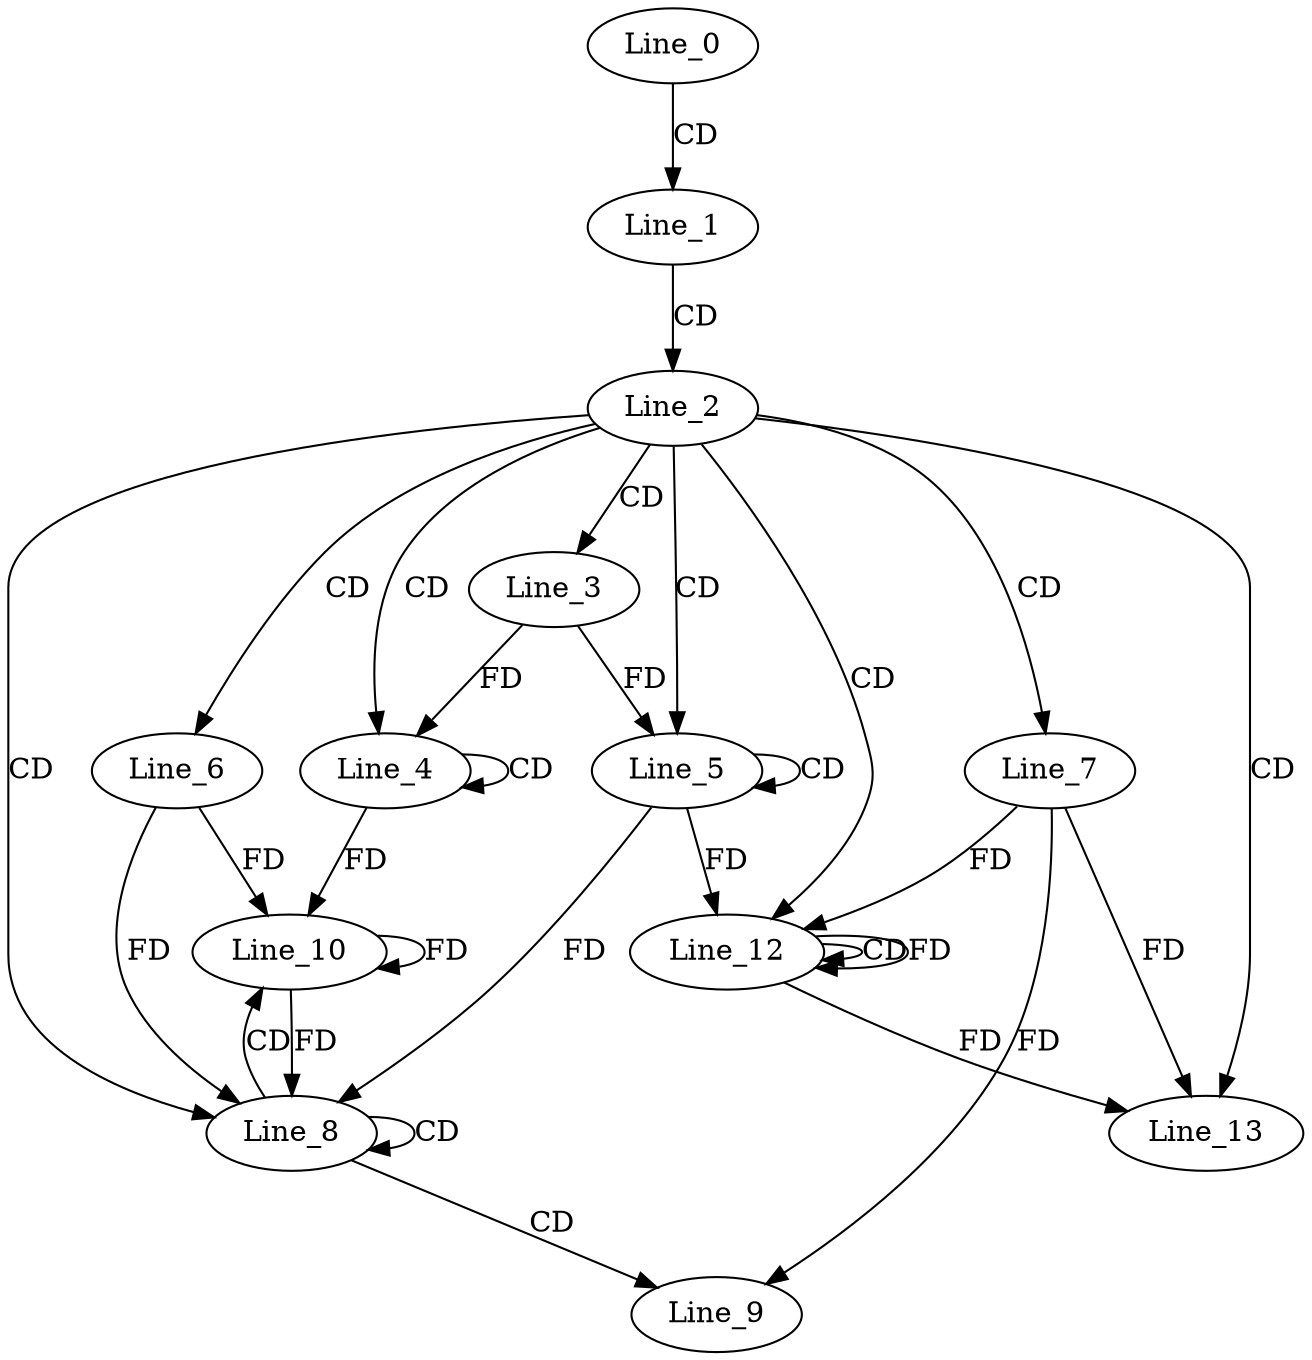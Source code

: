 digraph G {
  Line_0;
  Line_1;
  Line_2;
  Line_3;
  Line_4;
  Line_4;
  Line_5;
  Line_5;
  Line_6;
  Line_7;
  Line_8;
  Line_9;
  Line_10;
  Line_12;
  Line_12;
  Line_13;
  Line_0 -> Line_1 [ label="CD" ];
  Line_1 -> Line_2 [ label="CD" ];
  Line_2 -> Line_3 [ label="CD" ];
  Line_2 -> Line_4 [ label="CD" ];
  Line_4 -> Line_4 [ label="CD" ];
  Line_3 -> Line_4 [ label="FD" ];
  Line_2 -> Line_5 [ label="CD" ];
  Line_5 -> Line_5 [ label="CD" ];
  Line_3 -> Line_5 [ label="FD" ];
  Line_2 -> Line_6 [ label="CD" ];
  Line_2 -> Line_7 [ label="CD" ];
  Line_2 -> Line_8 [ label="CD" ];
  Line_8 -> Line_8 [ label="CD" ];
  Line_6 -> Line_8 [ label="FD" ];
  Line_5 -> Line_8 [ label="FD" ];
  Line_8 -> Line_9 [ label="CD" ];
  Line_7 -> Line_9 [ label="FD" ];
  Line_8 -> Line_10 [ label="CD" ];
  Line_10 -> Line_10 [ label="FD" ];
  Line_6 -> Line_10 [ label="FD" ];
  Line_4 -> Line_10 [ label="FD" ];
  Line_2 -> Line_12 [ label="CD" ];
  Line_5 -> Line_12 [ label="FD" ];
  Line_12 -> Line_12 [ label="CD" ];
  Line_7 -> Line_12 [ label="FD" ];
  Line_12 -> Line_12 [ label="FD" ];
  Line_2 -> Line_13 [ label="CD" ];
  Line_7 -> Line_13 [ label="FD" ];
  Line_12 -> Line_13 [ label="FD" ];
  Line_10 -> Line_8 [ label="FD" ];
}
